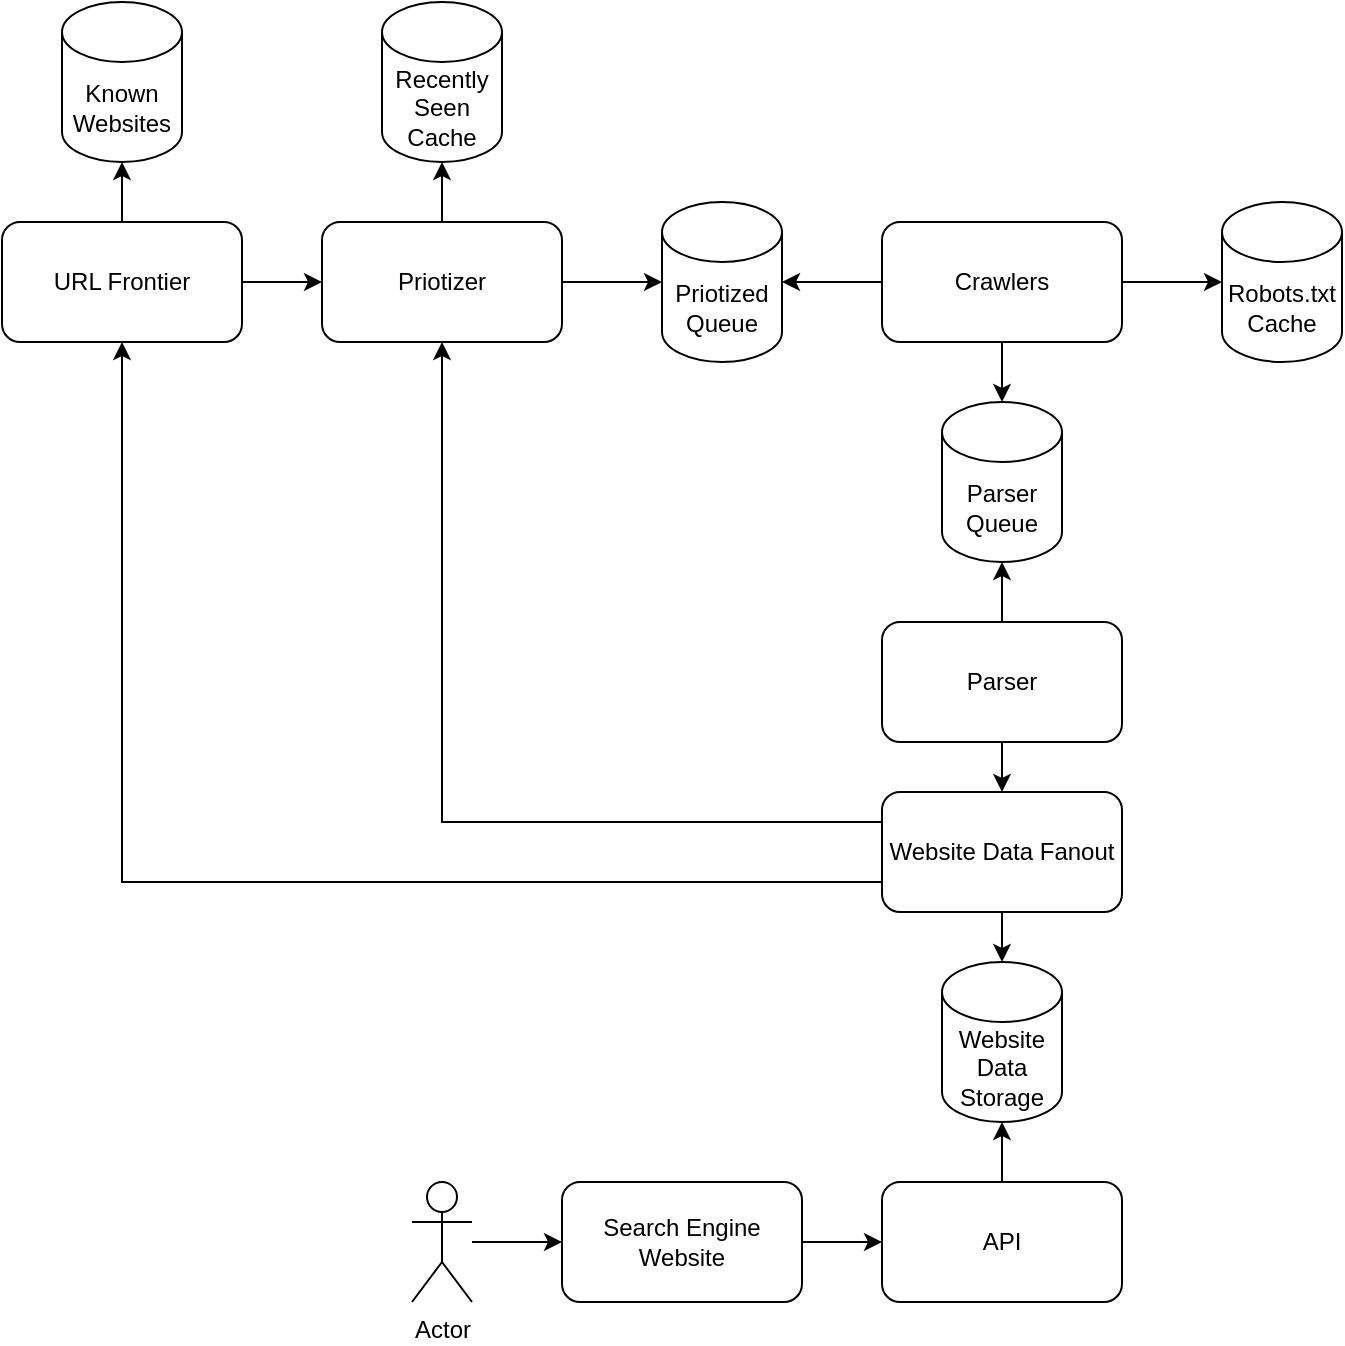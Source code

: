 <mxfile version="28.0.5">
  <diagram name="Seite-1" id="GFAKtvNu6xt8hISohB2g">
    <mxGraphModel dx="2281" dy="996" grid="1" gridSize="10" guides="1" tooltips="1" connect="1" arrows="1" fold="1" page="1" pageScale="1" pageWidth="827" pageHeight="1169" math="0" shadow="0">
      <root>
        <mxCell id="0" />
        <mxCell id="1" parent="0" />
        <mxCell id="Z2FBNdWlQqv_PJyn-Pl6-7" style="edgeStyle=orthogonalEdgeStyle;rounded=0;orthogonalLoop=1;jettySize=auto;html=1;" edge="1" parent="1" source="Z2FBNdWlQqv_PJyn-Pl6-1" target="Z2FBNdWlQqv_PJyn-Pl6-6">
          <mxGeometry relative="1" as="geometry" />
        </mxCell>
        <mxCell id="Z2FBNdWlQqv_PJyn-Pl6-1" value="Crawlers" style="rounded=1;whiteSpace=wrap;html=1;" vertex="1" parent="1">
          <mxGeometry x="400" y="270" width="120" height="60" as="geometry" />
        </mxCell>
        <mxCell id="Z2FBNdWlQqv_PJyn-Pl6-5" style="edgeStyle=orthogonalEdgeStyle;rounded=0;orthogonalLoop=1;jettySize=auto;html=1;" edge="1" parent="1" source="Z2FBNdWlQqv_PJyn-Pl6-2" target="Z2FBNdWlQqv_PJyn-Pl6-3">
          <mxGeometry relative="1" as="geometry" />
        </mxCell>
        <mxCell id="Z2FBNdWlQqv_PJyn-Pl6-2" value="Priotizer" style="rounded=1;whiteSpace=wrap;html=1;" vertex="1" parent="1">
          <mxGeometry x="120" y="270" width="120" height="60" as="geometry" />
        </mxCell>
        <mxCell id="Z2FBNdWlQqv_PJyn-Pl6-3" value="Priotized Queue" style="shape=cylinder3;whiteSpace=wrap;html=1;boundedLbl=1;backgroundOutline=1;size=15;" vertex="1" parent="1">
          <mxGeometry x="290" y="260" width="60" height="80" as="geometry" />
        </mxCell>
        <mxCell id="Z2FBNdWlQqv_PJyn-Pl6-4" style="edgeStyle=orthogonalEdgeStyle;rounded=0;orthogonalLoop=1;jettySize=auto;html=1;entryX=1;entryY=0.5;entryDx=0;entryDy=0;entryPerimeter=0;" edge="1" parent="1" source="Z2FBNdWlQqv_PJyn-Pl6-1" target="Z2FBNdWlQqv_PJyn-Pl6-3">
          <mxGeometry relative="1" as="geometry" />
        </mxCell>
        <mxCell id="Z2FBNdWlQqv_PJyn-Pl6-6" value="Robots.txt&lt;div&gt;Cache&lt;/div&gt;" style="shape=cylinder3;whiteSpace=wrap;html=1;boundedLbl=1;backgroundOutline=1;size=15;" vertex="1" parent="1">
          <mxGeometry x="570" y="260" width="60" height="80" as="geometry" />
        </mxCell>
        <mxCell id="Z2FBNdWlQqv_PJyn-Pl6-8" value="Parser Queue" style="shape=cylinder3;whiteSpace=wrap;html=1;boundedLbl=1;backgroundOutline=1;size=15;" vertex="1" parent="1">
          <mxGeometry x="430" y="360" width="60" height="80" as="geometry" />
        </mxCell>
        <mxCell id="Z2FBNdWlQqv_PJyn-Pl6-9" style="edgeStyle=orthogonalEdgeStyle;rounded=0;orthogonalLoop=1;jettySize=auto;html=1;entryX=0.5;entryY=0;entryDx=0;entryDy=0;entryPerimeter=0;" edge="1" parent="1" source="Z2FBNdWlQqv_PJyn-Pl6-1" target="Z2FBNdWlQqv_PJyn-Pl6-8">
          <mxGeometry relative="1" as="geometry" />
        </mxCell>
        <mxCell id="Z2FBNdWlQqv_PJyn-Pl6-13" style="edgeStyle=orthogonalEdgeStyle;rounded=0;orthogonalLoop=1;jettySize=auto;html=1;" edge="1" parent="1" source="Z2FBNdWlQqv_PJyn-Pl6-10" target="Z2FBNdWlQqv_PJyn-Pl6-12">
          <mxGeometry relative="1" as="geometry" />
        </mxCell>
        <mxCell id="Z2FBNdWlQqv_PJyn-Pl6-10" value="Parser" style="rounded=1;whiteSpace=wrap;html=1;" vertex="1" parent="1">
          <mxGeometry x="400" y="470" width="120" height="60" as="geometry" />
        </mxCell>
        <mxCell id="Z2FBNdWlQqv_PJyn-Pl6-11" style="edgeStyle=orthogonalEdgeStyle;rounded=0;orthogonalLoop=1;jettySize=auto;html=1;entryX=0.5;entryY=1;entryDx=0;entryDy=0;entryPerimeter=0;" edge="1" parent="1" source="Z2FBNdWlQqv_PJyn-Pl6-10" target="Z2FBNdWlQqv_PJyn-Pl6-8">
          <mxGeometry relative="1" as="geometry" />
        </mxCell>
        <mxCell id="Z2FBNdWlQqv_PJyn-Pl6-14" style="edgeStyle=orthogonalEdgeStyle;rounded=0;orthogonalLoop=1;jettySize=auto;html=1;exitX=0;exitY=0.25;exitDx=0;exitDy=0;entryX=0.5;entryY=1;entryDx=0;entryDy=0;" edge="1" parent="1" source="Z2FBNdWlQqv_PJyn-Pl6-12" target="Z2FBNdWlQqv_PJyn-Pl6-2">
          <mxGeometry relative="1" as="geometry" />
        </mxCell>
        <mxCell id="Z2FBNdWlQqv_PJyn-Pl6-20" style="edgeStyle=orthogonalEdgeStyle;rounded=0;orthogonalLoop=1;jettySize=auto;html=1;exitX=0;exitY=0.75;exitDx=0;exitDy=0;entryX=0.5;entryY=1;entryDx=0;entryDy=0;" edge="1" parent="1" source="Z2FBNdWlQqv_PJyn-Pl6-12" target="Z2FBNdWlQqv_PJyn-Pl6-18">
          <mxGeometry relative="1" as="geometry" />
        </mxCell>
        <mxCell id="Z2FBNdWlQqv_PJyn-Pl6-12" value="Website Data Fanout" style="rounded=1;whiteSpace=wrap;html=1;" vertex="1" parent="1">
          <mxGeometry x="400" y="555" width="120" height="60" as="geometry" />
        </mxCell>
        <mxCell id="Z2FBNdWlQqv_PJyn-Pl6-15" value="Recently Seen Cache" style="shape=cylinder3;whiteSpace=wrap;html=1;boundedLbl=1;backgroundOutline=1;size=15;" vertex="1" parent="1">
          <mxGeometry x="150" y="160" width="60" height="80" as="geometry" />
        </mxCell>
        <mxCell id="Z2FBNdWlQqv_PJyn-Pl6-16" style="edgeStyle=orthogonalEdgeStyle;rounded=0;orthogonalLoop=1;jettySize=auto;html=1;entryX=0.5;entryY=1;entryDx=0;entryDy=0;entryPerimeter=0;" edge="1" parent="1" source="Z2FBNdWlQqv_PJyn-Pl6-2" target="Z2FBNdWlQqv_PJyn-Pl6-15">
          <mxGeometry relative="1" as="geometry" />
        </mxCell>
        <mxCell id="Z2FBNdWlQqv_PJyn-Pl6-19" style="edgeStyle=orthogonalEdgeStyle;rounded=0;orthogonalLoop=1;jettySize=auto;html=1;exitX=1;exitY=0.5;exitDx=0;exitDy=0;" edge="1" parent="1" source="Z2FBNdWlQqv_PJyn-Pl6-18" target="Z2FBNdWlQqv_PJyn-Pl6-2">
          <mxGeometry relative="1" as="geometry" />
        </mxCell>
        <mxCell id="Z2FBNdWlQqv_PJyn-Pl6-18" value="URL Frontier" style="rounded=1;whiteSpace=wrap;html=1;" vertex="1" parent="1">
          <mxGeometry x="-40" y="270" width="120" height="60" as="geometry" />
        </mxCell>
        <mxCell id="Z2FBNdWlQqv_PJyn-Pl6-23" value="Known Websites" style="shape=cylinder3;whiteSpace=wrap;html=1;boundedLbl=1;backgroundOutline=1;size=15;" vertex="1" parent="1">
          <mxGeometry x="-10" y="160" width="60" height="80" as="geometry" />
        </mxCell>
        <mxCell id="Z2FBNdWlQqv_PJyn-Pl6-25" style="edgeStyle=orthogonalEdgeStyle;rounded=0;orthogonalLoop=1;jettySize=auto;html=1;exitX=0.5;exitY=0;exitDx=0;exitDy=0;entryX=0.5;entryY=1;entryDx=0;entryDy=0;entryPerimeter=0;" edge="1" parent="1" source="Z2FBNdWlQqv_PJyn-Pl6-18" target="Z2FBNdWlQqv_PJyn-Pl6-23">
          <mxGeometry relative="1" as="geometry" />
        </mxCell>
        <mxCell id="Z2FBNdWlQqv_PJyn-Pl6-27" value="Website Data Storage" style="shape=cylinder3;whiteSpace=wrap;html=1;boundedLbl=1;backgroundOutline=1;size=15;" vertex="1" parent="1">
          <mxGeometry x="430" y="640" width="60" height="80" as="geometry" />
        </mxCell>
        <mxCell id="Z2FBNdWlQqv_PJyn-Pl6-28" style="edgeStyle=orthogonalEdgeStyle;rounded=0;orthogonalLoop=1;jettySize=auto;html=1;entryX=0.5;entryY=0;entryDx=0;entryDy=0;entryPerimeter=0;" edge="1" parent="1" source="Z2FBNdWlQqv_PJyn-Pl6-12" target="Z2FBNdWlQqv_PJyn-Pl6-27">
          <mxGeometry relative="1" as="geometry" />
        </mxCell>
        <mxCell id="Z2FBNdWlQqv_PJyn-Pl6-29" value="API" style="rounded=1;whiteSpace=wrap;html=1;" vertex="1" parent="1">
          <mxGeometry x="400" y="750" width="120" height="60" as="geometry" />
        </mxCell>
        <mxCell id="Z2FBNdWlQqv_PJyn-Pl6-30" style="edgeStyle=orthogonalEdgeStyle;rounded=0;orthogonalLoop=1;jettySize=auto;html=1;entryX=0.5;entryY=1;entryDx=0;entryDy=0;entryPerimeter=0;" edge="1" parent="1" source="Z2FBNdWlQqv_PJyn-Pl6-29" target="Z2FBNdWlQqv_PJyn-Pl6-27">
          <mxGeometry relative="1" as="geometry" />
        </mxCell>
        <mxCell id="Z2FBNdWlQqv_PJyn-Pl6-34" style="edgeStyle=orthogonalEdgeStyle;rounded=0;orthogonalLoop=1;jettySize=auto;html=1;entryX=0;entryY=0.5;entryDx=0;entryDy=0;" edge="1" parent="1" source="Z2FBNdWlQqv_PJyn-Pl6-31" target="Z2FBNdWlQqv_PJyn-Pl6-32">
          <mxGeometry relative="1" as="geometry" />
        </mxCell>
        <mxCell id="Z2FBNdWlQqv_PJyn-Pl6-31" value="Actor" style="shape=umlActor;verticalLabelPosition=bottom;verticalAlign=top;html=1;outlineConnect=0;" vertex="1" parent="1">
          <mxGeometry x="165" y="750" width="30" height="60" as="geometry" />
        </mxCell>
        <mxCell id="Z2FBNdWlQqv_PJyn-Pl6-35" style="edgeStyle=orthogonalEdgeStyle;rounded=0;orthogonalLoop=1;jettySize=auto;html=1;entryX=0;entryY=0.5;entryDx=0;entryDy=0;" edge="1" parent="1" source="Z2FBNdWlQqv_PJyn-Pl6-32" target="Z2FBNdWlQqv_PJyn-Pl6-29">
          <mxGeometry relative="1" as="geometry" />
        </mxCell>
        <mxCell id="Z2FBNdWlQqv_PJyn-Pl6-32" value="Search Engine Website" style="rounded=1;whiteSpace=wrap;html=1;" vertex="1" parent="1">
          <mxGeometry x="240" y="750" width="120" height="60" as="geometry" />
        </mxCell>
      </root>
    </mxGraphModel>
  </diagram>
</mxfile>
